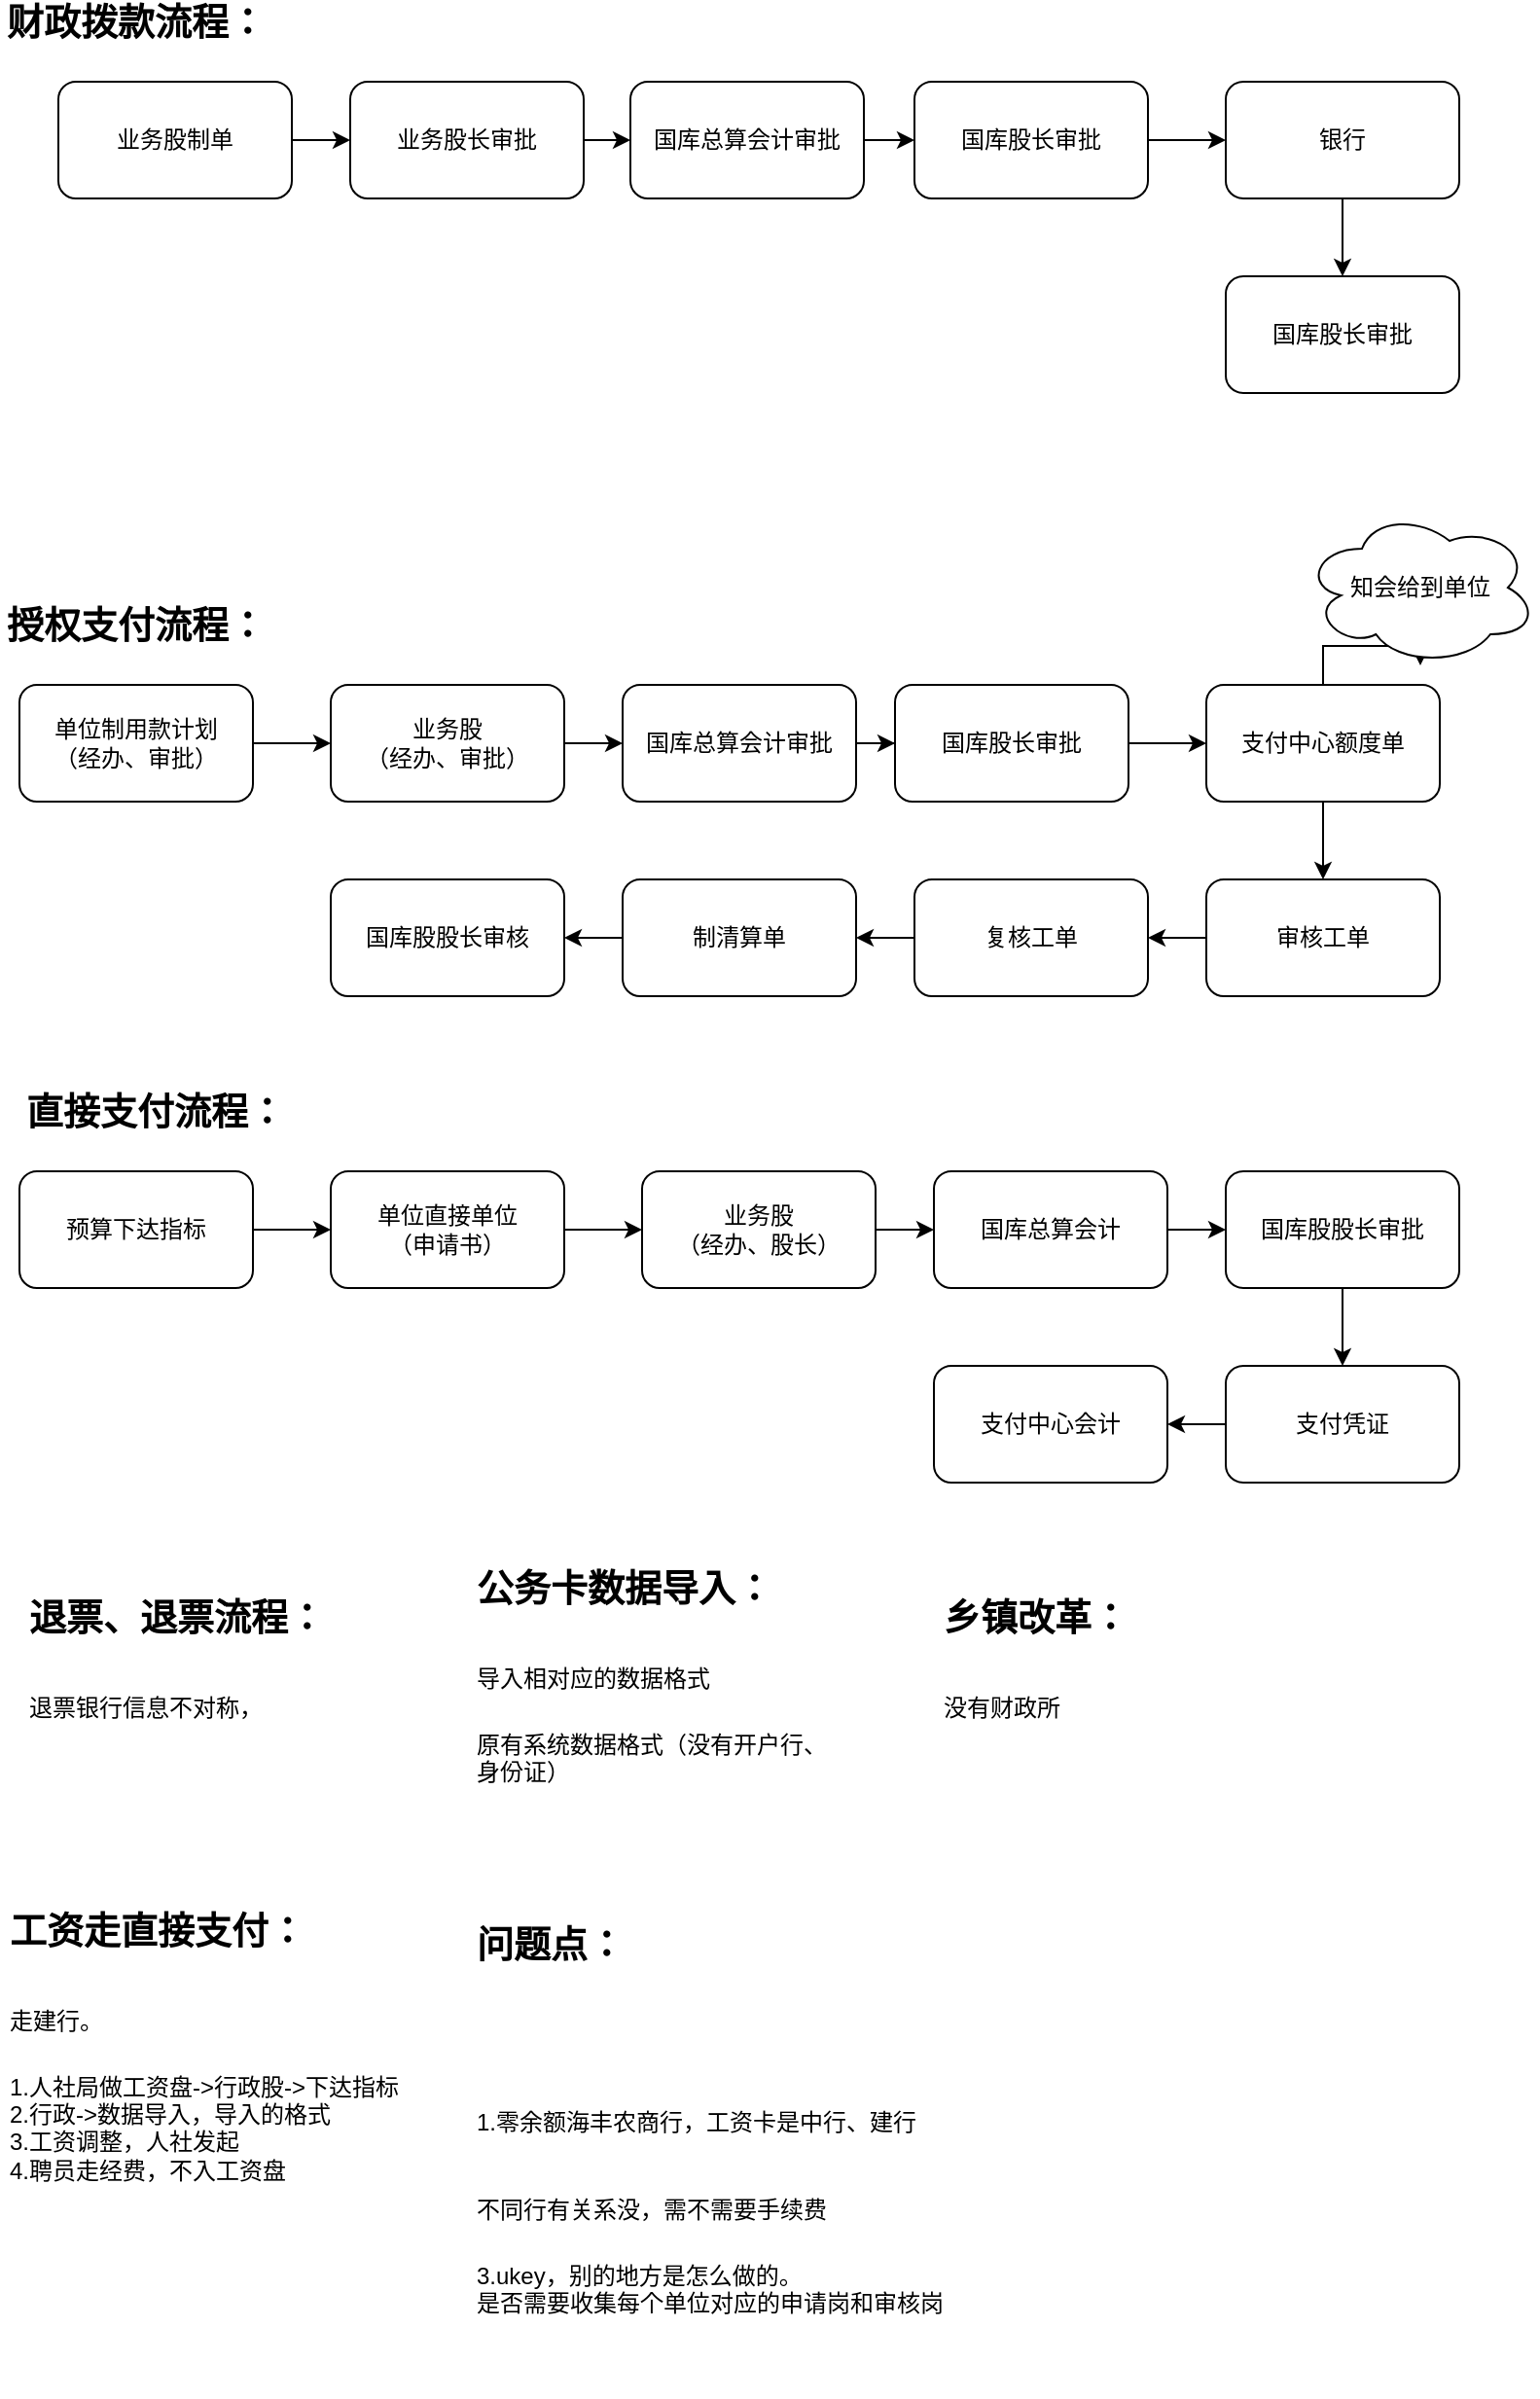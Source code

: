 <mxfile version="14.1.8" type="github" pages="2">
  <diagram id="7I5QM-9bfT85RC3jq2rz" name="国库股">
    <mxGraphModel dx="1038" dy="548" grid="1" gridSize="10" guides="1" tooltips="1" connect="1" arrows="1" fold="1" page="1" pageScale="1" pageWidth="1169" pageHeight="1654" math="0" shadow="0">
      <root>
        <mxCell id="0" />
        <mxCell id="1" parent="0" />
        <mxCell id="ab1FxDnPH_C_DmLX42ds-4" value="" style="edgeStyle=orthogonalEdgeStyle;rounded=0;orthogonalLoop=1;jettySize=auto;html=1;verticalAlign=middle;" edge="1" parent="1" source="ab1FxDnPH_C_DmLX42ds-1" target="ab1FxDnPH_C_DmLX42ds-3">
          <mxGeometry relative="1" as="geometry" />
        </mxCell>
        <mxCell id="ab1FxDnPH_C_DmLX42ds-1" value="业务股制单" style="rounded=1;whiteSpace=wrap;html=1;verticalAlign=middle;" vertex="1" parent="1">
          <mxGeometry x="60" y="90" width="120" height="60" as="geometry" />
        </mxCell>
        <mxCell id="ab1FxDnPH_C_DmLX42ds-2" value="&lt;b&gt;&lt;font style=&quot;font-size: 19px&quot;&gt;财政拨款流程：&lt;/font&gt;&lt;/b&gt;" style="text;html=1;strokeColor=none;fillColor=none;align=center;verticalAlign=middle;whiteSpace=wrap;rounded=0;" vertex="1" parent="1">
          <mxGeometry x="30" y="50" width="140" height="20" as="geometry" />
        </mxCell>
        <mxCell id="ab1FxDnPH_C_DmLX42ds-6" value="" style="edgeStyle=orthogonalEdgeStyle;rounded=0;orthogonalLoop=1;jettySize=auto;html=1;verticalAlign=middle;" edge="1" parent="1" source="ab1FxDnPH_C_DmLX42ds-3" target="ab1FxDnPH_C_DmLX42ds-5">
          <mxGeometry relative="1" as="geometry" />
        </mxCell>
        <mxCell id="ab1FxDnPH_C_DmLX42ds-3" value="业务股长审批" style="whiteSpace=wrap;html=1;rounded=1;verticalAlign=middle;" vertex="1" parent="1">
          <mxGeometry x="210" y="90" width="120" height="60" as="geometry" />
        </mxCell>
        <mxCell id="ab1FxDnPH_C_DmLX42ds-8" value="" style="edgeStyle=orthogonalEdgeStyle;rounded=0;orthogonalLoop=1;jettySize=auto;html=1;verticalAlign=middle;" edge="1" parent="1" source="ab1FxDnPH_C_DmLX42ds-5" target="ab1FxDnPH_C_DmLX42ds-7">
          <mxGeometry relative="1" as="geometry" />
        </mxCell>
        <mxCell id="ab1FxDnPH_C_DmLX42ds-5" value="国库总算会计审批" style="whiteSpace=wrap;html=1;rounded=1;verticalAlign=middle;" vertex="1" parent="1">
          <mxGeometry x="354" y="90" width="120" height="60" as="geometry" />
        </mxCell>
        <mxCell id="ab1FxDnPH_C_DmLX42ds-10" value="" style="edgeStyle=orthogonalEdgeStyle;rounded=0;orthogonalLoop=1;jettySize=auto;html=1;verticalAlign=middle;" edge="1" parent="1" source="ab1FxDnPH_C_DmLX42ds-7" target="ab1FxDnPH_C_DmLX42ds-9">
          <mxGeometry relative="1" as="geometry" />
        </mxCell>
        <mxCell id="ab1FxDnPH_C_DmLX42ds-7" value="国库股长审批" style="whiteSpace=wrap;html=1;rounded=1;verticalAlign=middle;" vertex="1" parent="1">
          <mxGeometry x="500" y="90" width="120" height="60" as="geometry" />
        </mxCell>
        <mxCell id="ab1FxDnPH_C_DmLX42ds-12" value="" style="edgeStyle=orthogonalEdgeStyle;rounded=0;orthogonalLoop=1;jettySize=auto;html=1;verticalAlign=middle;" edge="1" parent="1" source="ab1FxDnPH_C_DmLX42ds-9" target="ab1FxDnPH_C_DmLX42ds-11">
          <mxGeometry relative="1" as="geometry" />
        </mxCell>
        <mxCell id="ab1FxDnPH_C_DmLX42ds-9" value="银行" style="whiteSpace=wrap;html=1;rounded=1;verticalAlign=middle;" vertex="1" parent="1">
          <mxGeometry x="660" y="90" width="120" height="60" as="geometry" />
        </mxCell>
        <mxCell id="ab1FxDnPH_C_DmLX42ds-11" value="国库股长审批" style="whiteSpace=wrap;html=1;rounded=1;verticalAlign=middle;" vertex="1" parent="1">
          <mxGeometry x="660" y="190" width="120" height="60" as="geometry" />
        </mxCell>
        <mxCell id="ab1FxDnPH_C_DmLX42ds-14" value="&lt;b&gt;&lt;font style=&quot;font-size: 19px&quot;&gt;授权支付流程：&lt;/font&gt;&lt;/b&gt;" style="text;html=1;strokeColor=none;fillColor=none;align=center;verticalAlign=middle;whiteSpace=wrap;rounded=0;" vertex="1" parent="1">
          <mxGeometry x="30" y="360" width="140" height="20" as="geometry" />
        </mxCell>
        <mxCell id="ab1FxDnPH_C_DmLX42ds-17" value="" style="edgeStyle=orthogonalEdgeStyle;rounded=0;orthogonalLoop=1;jettySize=auto;html=1;verticalAlign=middle;" edge="1" parent="1" source="ab1FxDnPH_C_DmLX42ds-15" target="ab1FxDnPH_C_DmLX42ds-16">
          <mxGeometry relative="1" as="geometry" />
        </mxCell>
        <mxCell id="ab1FxDnPH_C_DmLX42ds-15" value="单位制用款计划&lt;br&gt;（经办、审批）" style="rounded=1;whiteSpace=wrap;html=1;verticalAlign=middle;" vertex="1" parent="1">
          <mxGeometry x="40" y="400" width="120" height="60" as="geometry" />
        </mxCell>
        <mxCell id="ab1FxDnPH_C_DmLX42ds-19" value="" style="edgeStyle=orthogonalEdgeStyle;rounded=0;orthogonalLoop=1;jettySize=auto;html=1;verticalAlign=middle;" edge="1" parent="1" source="ab1FxDnPH_C_DmLX42ds-16" target="ab1FxDnPH_C_DmLX42ds-18">
          <mxGeometry relative="1" as="geometry" />
        </mxCell>
        <mxCell id="ab1FxDnPH_C_DmLX42ds-16" value="业务股&lt;br&gt;（经办、审批）" style="whiteSpace=wrap;html=1;rounded=1;verticalAlign=middle;" vertex="1" parent="1">
          <mxGeometry x="200" y="400" width="120" height="60" as="geometry" />
        </mxCell>
        <mxCell id="ab1FxDnPH_C_DmLX42ds-21" value="" style="edgeStyle=orthogonalEdgeStyle;rounded=0;orthogonalLoop=1;jettySize=auto;html=1;verticalAlign=middle;" edge="1" parent="1" source="ab1FxDnPH_C_DmLX42ds-18" target="ab1FxDnPH_C_DmLX42ds-20">
          <mxGeometry relative="1" as="geometry" />
        </mxCell>
        <mxCell id="ab1FxDnPH_C_DmLX42ds-18" value="国库总算会计审批" style="whiteSpace=wrap;html=1;rounded=1;verticalAlign=middle;" vertex="1" parent="1">
          <mxGeometry x="350" y="400" width="120" height="60" as="geometry" />
        </mxCell>
        <mxCell id="ab1FxDnPH_C_DmLX42ds-23" value="" style="edgeStyle=orthogonalEdgeStyle;rounded=0;orthogonalLoop=1;jettySize=auto;html=1;verticalAlign=middle;" edge="1" parent="1" source="ab1FxDnPH_C_DmLX42ds-20" target="ab1FxDnPH_C_DmLX42ds-22">
          <mxGeometry relative="1" as="geometry" />
        </mxCell>
        <mxCell id="ab1FxDnPH_C_DmLX42ds-20" value="国库股长审批" style="whiteSpace=wrap;html=1;rounded=1;verticalAlign=middle;" vertex="1" parent="1">
          <mxGeometry x="490" y="400" width="120" height="60" as="geometry" />
        </mxCell>
        <mxCell id="ab1FxDnPH_C_DmLX42ds-25" value="" style="edgeStyle=orthogonalEdgeStyle;rounded=0;orthogonalLoop=1;jettySize=auto;html=1;verticalAlign=middle;" edge="1" parent="1" source="ab1FxDnPH_C_DmLX42ds-22" target="ab1FxDnPH_C_DmLX42ds-24">
          <mxGeometry relative="1" as="geometry" />
        </mxCell>
        <mxCell id="ab1FxDnPH_C_DmLX42ds-27" value="" style="edgeStyle=orthogonalEdgeStyle;rounded=0;orthogonalLoop=1;jettySize=auto;html=1;verticalAlign=middle;" edge="1" parent="1" source="ab1FxDnPH_C_DmLX42ds-22" target="ab1FxDnPH_C_DmLX42ds-26">
          <mxGeometry relative="1" as="geometry" />
        </mxCell>
        <mxCell id="ab1FxDnPH_C_DmLX42ds-22" value="支付中心额度单" style="whiteSpace=wrap;html=1;rounded=1;verticalAlign=middle;" vertex="1" parent="1">
          <mxGeometry x="650" y="400" width="120" height="60" as="geometry" />
        </mxCell>
        <mxCell id="ab1FxDnPH_C_DmLX42ds-29" value="" style="edgeStyle=orthogonalEdgeStyle;rounded=0;orthogonalLoop=1;jettySize=auto;html=1;verticalAlign=middle;" edge="1" parent="1" source="ab1FxDnPH_C_DmLX42ds-24" target="ab1FxDnPH_C_DmLX42ds-28">
          <mxGeometry relative="1" as="geometry" />
        </mxCell>
        <mxCell id="ab1FxDnPH_C_DmLX42ds-24" value="审核工单" style="whiteSpace=wrap;html=1;rounded=1;verticalAlign=middle;" vertex="1" parent="1">
          <mxGeometry x="650" y="500" width="120" height="60" as="geometry" />
        </mxCell>
        <mxCell id="ab1FxDnPH_C_DmLX42ds-26" value="知会给到单位" style="ellipse;shape=cloud;whiteSpace=wrap;html=1;rounded=1;verticalAlign=middle;" vertex="1" parent="1">
          <mxGeometry x="700" y="310" width="120" height="80" as="geometry" />
        </mxCell>
        <mxCell id="ab1FxDnPH_C_DmLX42ds-31" value="" style="edgeStyle=orthogonalEdgeStyle;rounded=0;orthogonalLoop=1;jettySize=auto;html=1;verticalAlign=middle;" edge="1" parent="1" source="ab1FxDnPH_C_DmLX42ds-28" target="ab1FxDnPH_C_DmLX42ds-30">
          <mxGeometry relative="1" as="geometry" />
        </mxCell>
        <mxCell id="ab1FxDnPH_C_DmLX42ds-28" value="复核工单" style="whiteSpace=wrap;html=1;rounded=1;verticalAlign=middle;" vertex="1" parent="1">
          <mxGeometry x="500" y="500" width="120" height="60" as="geometry" />
        </mxCell>
        <mxCell id="ab1FxDnPH_C_DmLX42ds-33" value="" style="edgeStyle=orthogonalEdgeStyle;rounded=0;orthogonalLoop=1;jettySize=auto;html=1;verticalAlign=middle;" edge="1" parent="1" source="ab1FxDnPH_C_DmLX42ds-30" target="ab1FxDnPH_C_DmLX42ds-32">
          <mxGeometry relative="1" as="geometry" />
        </mxCell>
        <mxCell id="ab1FxDnPH_C_DmLX42ds-30" value="制清算单" style="whiteSpace=wrap;html=1;rounded=1;verticalAlign=middle;" vertex="1" parent="1">
          <mxGeometry x="350" y="500" width="120" height="60" as="geometry" />
        </mxCell>
        <mxCell id="ab1FxDnPH_C_DmLX42ds-32" value="国库股股长审核" style="whiteSpace=wrap;html=1;rounded=1;verticalAlign=middle;" vertex="1" parent="1">
          <mxGeometry x="200" y="500" width="120" height="60" as="geometry" />
        </mxCell>
        <mxCell id="ab1FxDnPH_C_DmLX42ds-34" value="&lt;b&gt;&lt;font style=&quot;font-size: 19px&quot;&gt;直接支付流程：&lt;/font&gt;&lt;/b&gt;" style="text;html=1;strokeColor=none;fillColor=none;align=center;verticalAlign=middle;whiteSpace=wrap;rounded=0;" vertex="1" parent="1">
          <mxGeometry x="40" y="610" width="140" height="20" as="geometry" />
        </mxCell>
        <mxCell id="ab1FxDnPH_C_DmLX42ds-37" value="" style="edgeStyle=orthogonalEdgeStyle;rounded=0;orthogonalLoop=1;jettySize=auto;html=1;verticalAlign=middle;" edge="1" parent="1" source="ab1FxDnPH_C_DmLX42ds-35" target="ab1FxDnPH_C_DmLX42ds-36">
          <mxGeometry relative="1" as="geometry" />
        </mxCell>
        <mxCell id="ab1FxDnPH_C_DmLX42ds-35" value="预算下达指标" style="rounded=1;whiteSpace=wrap;html=1;verticalAlign=middle;" vertex="1" parent="1">
          <mxGeometry x="40" y="650" width="120" height="60" as="geometry" />
        </mxCell>
        <mxCell id="ab1FxDnPH_C_DmLX42ds-39" value="" style="edgeStyle=orthogonalEdgeStyle;rounded=0;orthogonalLoop=1;jettySize=auto;html=1;verticalAlign=middle;" edge="1" parent="1" source="ab1FxDnPH_C_DmLX42ds-36" target="ab1FxDnPH_C_DmLX42ds-38">
          <mxGeometry relative="1" as="geometry" />
        </mxCell>
        <mxCell id="ab1FxDnPH_C_DmLX42ds-36" value="单位直接单位&lt;br&gt;（申请书）" style="whiteSpace=wrap;html=1;rounded=1;verticalAlign=middle;" vertex="1" parent="1">
          <mxGeometry x="200" y="650" width="120" height="60" as="geometry" />
        </mxCell>
        <mxCell id="ab1FxDnPH_C_DmLX42ds-41" value="" style="edgeStyle=orthogonalEdgeStyle;rounded=0;orthogonalLoop=1;jettySize=auto;html=1;verticalAlign=middle;" edge="1" parent="1" source="ab1FxDnPH_C_DmLX42ds-38" target="ab1FxDnPH_C_DmLX42ds-40">
          <mxGeometry relative="1" as="geometry" />
        </mxCell>
        <mxCell id="ab1FxDnPH_C_DmLX42ds-38" value="业务股&lt;br&gt;（经办、股长）" style="whiteSpace=wrap;html=1;rounded=1;verticalAlign=middle;" vertex="1" parent="1">
          <mxGeometry x="360" y="650" width="120" height="60" as="geometry" />
        </mxCell>
        <mxCell id="ab1FxDnPH_C_DmLX42ds-43" value="" style="edgeStyle=orthogonalEdgeStyle;rounded=0;orthogonalLoop=1;jettySize=auto;html=1;verticalAlign=middle;" edge="1" parent="1" source="ab1FxDnPH_C_DmLX42ds-40" target="ab1FxDnPH_C_DmLX42ds-42">
          <mxGeometry relative="1" as="geometry" />
        </mxCell>
        <mxCell id="ab1FxDnPH_C_DmLX42ds-40" value="国库总算会计" style="whiteSpace=wrap;html=1;rounded=1;verticalAlign=middle;" vertex="1" parent="1">
          <mxGeometry x="510" y="650" width="120" height="60" as="geometry" />
        </mxCell>
        <mxCell id="ab1FxDnPH_C_DmLX42ds-45" value="" style="edgeStyle=orthogonalEdgeStyle;rounded=0;orthogonalLoop=1;jettySize=auto;html=1;verticalAlign=middle;" edge="1" parent="1" source="ab1FxDnPH_C_DmLX42ds-42" target="ab1FxDnPH_C_DmLX42ds-44">
          <mxGeometry relative="1" as="geometry" />
        </mxCell>
        <mxCell id="ab1FxDnPH_C_DmLX42ds-42" value="国库股股长审批" style="whiteSpace=wrap;html=1;rounded=1;verticalAlign=middle;" vertex="1" parent="1">
          <mxGeometry x="660" y="650" width="120" height="60" as="geometry" />
        </mxCell>
        <mxCell id="ab1FxDnPH_C_DmLX42ds-47" value="" style="edgeStyle=orthogonalEdgeStyle;rounded=0;orthogonalLoop=1;jettySize=auto;html=1;verticalAlign=middle;" edge="1" parent="1" source="ab1FxDnPH_C_DmLX42ds-44" target="ab1FxDnPH_C_DmLX42ds-46">
          <mxGeometry relative="1" as="geometry" />
        </mxCell>
        <mxCell id="ab1FxDnPH_C_DmLX42ds-44" value="支付凭证" style="whiteSpace=wrap;html=1;rounded=1;verticalAlign=middle;" vertex="1" parent="1">
          <mxGeometry x="660" y="750" width="120" height="60" as="geometry" />
        </mxCell>
        <mxCell id="ab1FxDnPH_C_DmLX42ds-46" value="支付中心会计" style="whiteSpace=wrap;html=1;rounded=1;verticalAlign=middle;" vertex="1" parent="1">
          <mxGeometry x="510" y="750" width="120" height="60" as="geometry" />
        </mxCell>
        <mxCell id="ab1FxDnPH_C_DmLX42ds-51" value="&lt;b style=&quot;text-align: center&quot;&gt;&lt;font style=&quot;font-size: 19px&quot;&gt;退票、退票流程：&lt;/font&gt;&lt;/b&gt;&lt;h1&gt;&lt;span style=&quot;font-size: 12px ; font-weight: normal&quot;&gt;退票银行信息不对称，&lt;/span&gt;&lt;br&gt;&lt;/h1&gt;" style="text;html=1;strokeColor=none;fillColor=none;spacing=5;spacingTop=-20;whiteSpace=wrap;overflow=hidden;rounded=0;verticalAlign=middle;" vertex="1" parent="1">
          <mxGeometry x="40" y="860" width="190" height="120" as="geometry" />
        </mxCell>
        <mxCell id="ab1FxDnPH_C_DmLX42ds-52" value="&lt;b style=&quot;text-align: center&quot;&gt;&lt;font style=&quot;font-size: 19px&quot;&gt;公务卡数据导入：&lt;/font&gt;&lt;/b&gt;&lt;h1&gt;&lt;span style=&quot;font-size: 12px ; font-weight: normal&quot;&gt;导入相对应的数据格式&lt;/span&gt;&lt;br&gt;&lt;/h1&gt;&lt;div&gt;&lt;span style=&quot;font-size: 12px ; font-weight: normal&quot;&gt;原有系统数据格式（没有开户行、身份证）&lt;/span&gt;&lt;/div&gt;" style="text;html=1;strokeColor=none;fillColor=none;spacing=5;spacingTop=-20;whiteSpace=wrap;overflow=hidden;rounded=0;verticalAlign=middle;" vertex="1" parent="1">
          <mxGeometry x="270" y="860" width="190" height="120" as="geometry" />
        </mxCell>
        <mxCell id="ab1FxDnPH_C_DmLX42ds-53" value="&lt;b style=&quot;text-align: center&quot;&gt;&lt;font style=&quot;font-size: 19px&quot;&gt;乡镇改革：&lt;/font&gt;&lt;/b&gt;&lt;h1&gt;&lt;span style=&quot;font-size: 12px ; font-weight: normal&quot;&gt;没有财政所&lt;/span&gt;&lt;br&gt;&lt;/h1&gt;" style="text;html=1;strokeColor=none;fillColor=none;spacing=5;spacingTop=-20;whiteSpace=wrap;overflow=hidden;rounded=0;verticalAlign=middle;" vertex="1" parent="1">
          <mxGeometry x="510" y="860" width="190" height="120" as="geometry" />
        </mxCell>
        <mxCell id="ab1FxDnPH_C_DmLX42ds-54" value="&lt;b style=&quot;text-align: center&quot;&gt;&lt;font style=&quot;font-size: 19px&quot;&gt;工资走直接支付：&lt;/font&gt;&lt;/b&gt;&lt;h1&gt;&lt;span style=&quot;font-size: 12px ; font-weight: 400&quot;&gt;走建行。&lt;/span&gt;&lt;/h1&gt;&lt;div&gt;&lt;span style=&quot;font-size: 12px ; font-weight: 400&quot;&gt;1.人社局做工资盘-&amp;gt;行政股-&amp;gt;下达指标&lt;/span&gt;&lt;/div&gt;&lt;div&gt;&lt;span style=&quot;font-size: 12px ; font-weight: 400&quot;&gt;2.行政-&amp;gt;数据导入，导入的格式&lt;/span&gt;&lt;/div&gt;&lt;div&gt;&lt;span style=&quot;font-size: 12px ; font-weight: 400&quot;&gt;3.工资调整，人社发起&lt;/span&gt;&lt;/div&gt;&lt;div&gt;&lt;span style=&quot;font-size: 12px ; font-weight: 400&quot;&gt;4.聘员走经费，不入工资盘&lt;/span&gt;&lt;/div&gt;" style="text;html=1;strokeColor=none;fillColor=none;spacing=5;spacingTop=-20;whiteSpace=wrap;overflow=hidden;rounded=0;verticalAlign=middle;" vertex="1" parent="1">
          <mxGeometry x="30" y="1020" width="260" height="180" as="geometry" />
        </mxCell>
        <mxCell id="ab1FxDnPH_C_DmLX42ds-56" value="&lt;b style=&quot;text-align: center&quot;&gt;&lt;font style=&quot;font-size: 19px&quot;&gt;问题点：&lt;/font&gt;&lt;/b&gt;&lt;h1&gt;&lt;br&gt;&lt;/h1&gt;&lt;h1&gt;&lt;span style=&quot;font-size: 12px ; font-weight: 400&quot;&gt;1.零余额海丰农商行，工资卡是中行、建行&lt;/span&gt;&lt;/h1&gt;&lt;h1&gt;&lt;span style=&quot;font-size: 12px ; font-weight: 400&quot;&gt;不同行有关系没，需不需要手续费&lt;/span&gt;&lt;/h1&gt;&lt;div&gt;&lt;span style=&quot;font-size: 12px ; font-weight: 400&quot;&gt;3.ukey，别的地方是怎么做的。&lt;/span&gt;&lt;/div&gt;&lt;div&gt;是否需要收集每个单位对应的申请岗和审核岗&lt;/div&gt;&lt;div&gt;&lt;span style=&quot;font-size: 12px ; font-weight: 400&quot;&gt;&lt;br&gt;&lt;/span&gt;&lt;/div&gt;" style="text;html=1;strokeColor=none;fillColor=none;spacing=5;spacingTop=-20;whiteSpace=wrap;overflow=hidden;rounded=0;verticalAlign=middle;" vertex="1" parent="1">
          <mxGeometry x="270" y="1030" width="260" height="250" as="geometry" />
        </mxCell>
      </root>
    </mxGraphModel>
  </diagram>
  <diagram id="4DAzoeZzEiQJjoCcSwi6" name="预算股">
    <mxGraphModel dx="1038" dy="548" grid="1" gridSize="10" guides="1" tooltips="1" connect="1" arrows="1" fold="1" page="1" pageScale="1" pageWidth="1169" pageHeight="1654" math="0" shadow="0">
      <root>
        <mxCell id="BVKmvSPiLSsu1gIE6xRd-0" />
        <mxCell id="BVKmvSPiLSsu1gIE6xRd-1" parent="BVKmvSPiLSsu1gIE6xRd-0" />
        <mxCell id="sPbIVA4KZzyD4b3r_utM-0" value="&lt;b&gt;&lt;font style=&quot;font-size: 19px&quot;&gt;本级资金流程：&lt;/font&gt;&lt;/b&gt;" style="text;html=1;strokeColor=none;fillColor=none;align=center;verticalAlign=middle;whiteSpace=wrap;rounded=0;" vertex="1" parent="BVKmvSPiLSsu1gIE6xRd-1">
          <mxGeometry x="30" y="50" width="140" height="20" as="geometry" />
        </mxCell>
        <mxCell id="sPbIVA4KZzyD4b3r_utM-3" value="" style="edgeStyle=orthogonalEdgeStyle;rounded=0;orthogonalLoop=1;jettySize=auto;html=1;" edge="1" parent="BVKmvSPiLSsu1gIE6xRd-1" source="sPbIVA4KZzyD4b3r_utM-1" target="sPbIVA4KZzyD4b3r_utM-2">
          <mxGeometry relative="1" as="geometry" />
        </mxCell>
        <mxCell id="sPbIVA4KZzyD4b3r_utM-1" value="预算股室" style="rounded=1;whiteSpace=wrap;html=1;" vertex="1" parent="BVKmvSPiLSsu1gIE6xRd-1">
          <mxGeometry x="70" y="90" width="120" height="60" as="geometry" />
        </mxCell>
        <mxCell id="sPbIVA4KZzyD4b3r_utM-2" value="单位" style="whiteSpace=wrap;html=1;rounded=1;" vertex="1" parent="BVKmvSPiLSsu1gIE6xRd-1">
          <mxGeometry x="270" y="90" width="120" height="60" as="geometry" />
        </mxCell>
        <mxCell id="sPbIVA4KZzyD4b3r_utM-4" value="下达" style="text;html=1;strokeColor=none;fillColor=none;align=center;verticalAlign=middle;whiteSpace=wrap;rounded=0;" vertex="1" parent="BVKmvSPiLSsu1gIE6xRd-1">
          <mxGeometry x="210" y="90" width="40" height="20" as="geometry" />
        </mxCell>
        <mxCell id="sPbIVA4KZzyD4b3r_utM-5" value="&lt;b&gt;&lt;font style=&quot;font-size: 19px&quot;&gt;上级资金流程：&lt;/font&gt;&lt;/b&gt;" style="text;html=1;strokeColor=none;fillColor=none;align=center;verticalAlign=middle;whiteSpace=wrap;rounded=0;" vertex="1" parent="BVKmvSPiLSsu1gIE6xRd-1">
          <mxGeometry x="30" y="190" width="140" height="20" as="geometry" />
        </mxCell>
        <mxCell id="sPbIVA4KZzyD4b3r_utM-8" value="" style="edgeStyle=orthogonalEdgeStyle;rounded=0;orthogonalLoop=1;jettySize=auto;html=1;" edge="1" parent="BVKmvSPiLSsu1gIE6xRd-1" source="sPbIVA4KZzyD4b3r_utM-6" target="sPbIVA4KZzyD4b3r_utM-7">
          <mxGeometry relative="1" as="geometry" />
        </mxCell>
        <mxCell id="sPbIVA4KZzyD4b3r_utM-6" value="资金管理模块" style="rounded=1;whiteSpace=wrap;html=1;" vertex="1" parent="BVKmvSPiLSsu1gIE6xRd-1">
          <mxGeometry x="70" y="240" width="120" height="60" as="geometry" />
        </mxCell>
        <mxCell id="sPbIVA4KZzyD4b3r_utM-10" value="" style="edgeStyle=orthogonalEdgeStyle;rounded=0;orthogonalLoop=1;jettySize=auto;html=1;" edge="1" parent="BVKmvSPiLSsu1gIE6xRd-1" source="sPbIVA4KZzyD4b3r_utM-7" target="sPbIVA4KZzyD4b3r_utM-9">
          <mxGeometry relative="1" as="geometry" />
        </mxCell>
        <mxCell id="sPbIVA4KZzyD4b3r_utM-7" value="股室" style="whiteSpace=wrap;html=1;rounded=1;" vertex="1" parent="BVKmvSPiLSsu1gIE6xRd-1">
          <mxGeometry x="240" y="240" width="120" height="60" as="geometry" />
        </mxCell>
        <mxCell id="sPbIVA4KZzyD4b3r_utM-12" value="" style="edgeStyle=orthogonalEdgeStyle;rounded=0;orthogonalLoop=1;jettySize=auto;html=1;" edge="1" parent="BVKmvSPiLSsu1gIE6xRd-1" source="sPbIVA4KZzyD4b3r_utM-9" target="sPbIVA4KZzyD4b3r_utM-11">
          <mxGeometry relative="1" as="geometry" />
        </mxCell>
        <mxCell id="sPbIVA4KZzyD4b3r_utM-9" value="预算股&lt;br&gt;（经办、审核）" style="whiteSpace=wrap;html=1;rounded=1;" vertex="1" parent="BVKmvSPiLSsu1gIE6xRd-1">
          <mxGeometry x="440" y="240" width="120" height="60" as="geometry" />
        </mxCell>
        <mxCell id="sPbIVA4KZzyD4b3r_utM-11" value="股室&lt;br&gt;（指标）" style="whiteSpace=wrap;html=1;rounded=1;" vertex="1" parent="BVKmvSPiLSsu1gIE6xRd-1">
          <mxGeometry x="620" y="240" width="120" height="60" as="geometry" />
        </mxCell>
        <mxCell id="sPbIVA4KZzyD4b3r_utM-13" value="下达" style="text;html=1;strokeColor=none;fillColor=none;align=center;verticalAlign=middle;whiteSpace=wrap;rounded=0;" vertex="1" parent="BVKmvSPiLSsu1gIE6xRd-1">
          <mxGeometry x="566" y="241" width="40" height="20" as="geometry" />
        </mxCell>
        <mxCell id="sPbIVA4KZzyD4b3r_utM-16" value="&lt;h1&gt;问题点&lt;/h1&gt;&lt;p&gt;1.无指标拨款，社保居多（市统筹、海丰列支）&lt;/p&gt;&lt;p&gt;2.导入省厅系统，额度收回，确认数据完整&lt;/p&gt;&lt;p&gt;&lt;br&gt;&lt;/p&gt;&lt;p&gt;&lt;br&gt;&lt;/p&gt;" style="text;html=1;strokeColor=none;fillColor=none;spacing=5;spacingTop=-20;whiteSpace=wrap;overflow=hidden;rounded=0;" vertex="1" parent="BVKmvSPiLSsu1gIE6xRd-1">
          <mxGeometry x="70" y="410" width="190" height="120" as="geometry" />
        </mxCell>
      </root>
    </mxGraphModel>
  </diagram>
</mxfile>
